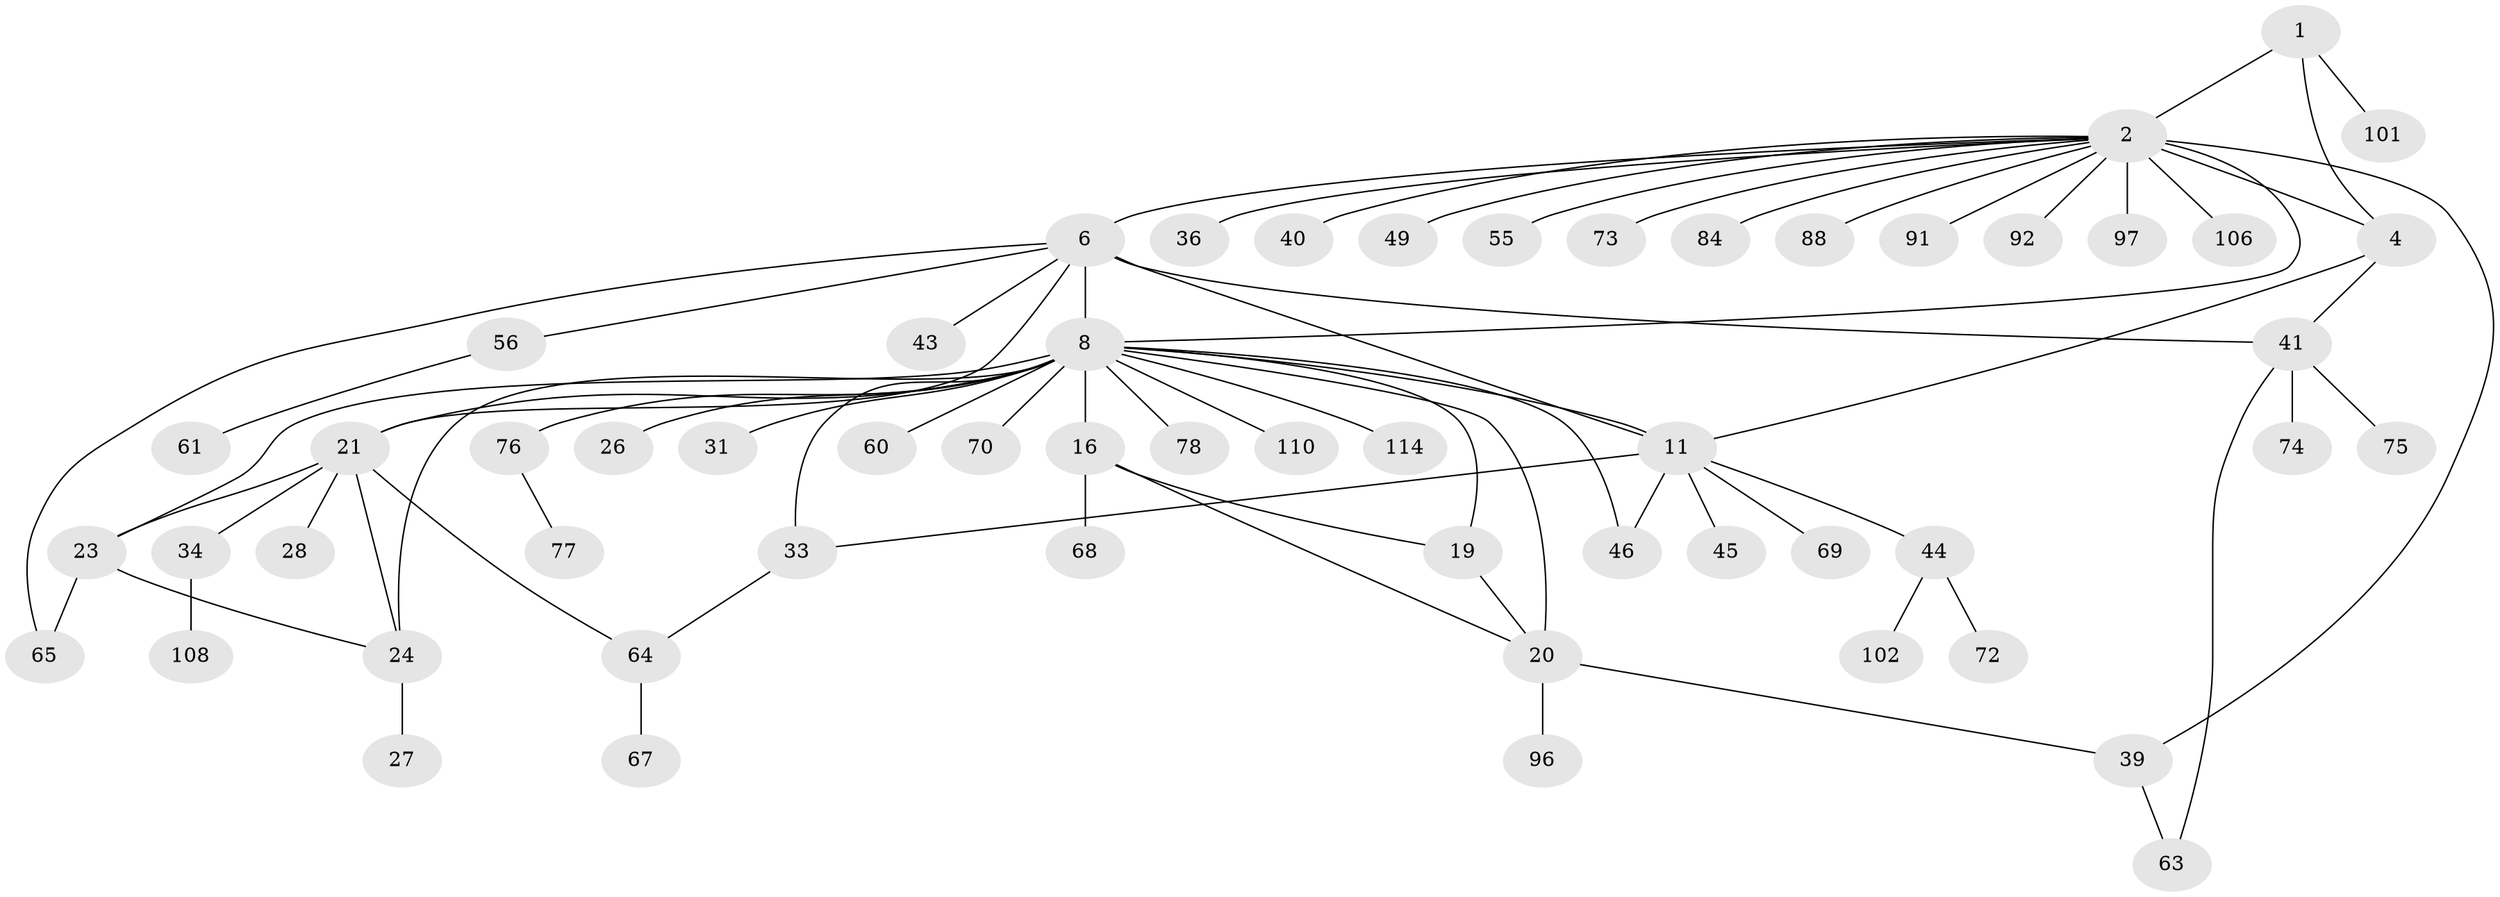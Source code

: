 // original degree distribution, {5: 0.05263157894736842, 9: 0.017543859649122806, 15: 0.008771929824561403, 6: 0.03508771929824561, 7: 0.043859649122807015, 11: 0.008771929824561403, 8: 0.03508771929824561, 10: 0.017543859649122806, 12: 0.008771929824561403, 1: 0.5614035087719298, 2: 0.14035087719298245, 3: 0.06140350877192982, 4: 0.008771929824561403}
// Generated by graph-tools (version 1.1) at 2025/16/03/09/25 04:16:09]
// undirected, 57 vertices, 74 edges
graph export_dot {
graph [start="1"]
  node [color=gray90,style=filled];
  1;
  2 [super="+3"];
  4 [super="+5"];
  6 [super="+48+7+50+104+113+30"];
  8 [super="+22+17+32+9"];
  11 [super="+12+112+80+14"];
  16 [super="+38+58+51+100"];
  19;
  20 [super="+53"];
  21 [super="+35+37+87+90"];
  23;
  24;
  26;
  27;
  28;
  31;
  33;
  34;
  36;
  39;
  40;
  41 [super="+62+89"];
  43;
  44;
  45;
  46;
  49;
  55;
  56;
  60;
  61;
  63;
  64;
  65 [super="+93"];
  67;
  68;
  69;
  70;
  72 [super="+109"];
  73;
  74;
  75;
  76;
  77;
  78;
  84 [super="+86"];
  88;
  91;
  92;
  96;
  97;
  101;
  102;
  106;
  108;
  110;
  114;
  1 -- 2 [weight=2];
  1 -- 4 [weight=2];
  1 -- 101;
  2 -- 4 [weight=4];
  2 -- 39;
  2 -- 40;
  2 -- 88;
  2 -- 91;
  2 -- 97;
  2 -- 36;
  2 -- 6;
  2 -- 73;
  2 -- 106;
  2 -- 49;
  2 -- 84;
  2 -- 55;
  2 -- 92;
  2 -- 8 [weight=2];
  4 -- 11;
  4 -- 41;
  6 -- 8 [weight=8];
  6 -- 65;
  6 -- 41;
  6 -- 43;
  6 -- 11 [weight=6];
  6 -- 21;
  6 -- 56;
  8 -- 33;
  8 -- 46;
  8 -- 19 [weight=3];
  8 -- 21 [weight=2];
  8 -- 23 [weight=2];
  8 -- 24 [weight=2];
  8 -- 70;
  8 -- 76;
  8 -- 78;
  8 -- 16 [weight=2];
  8 -- 20 [weight=2];
  8 -- 60;
  8 -- 31;
  8 -- 11;
  8 -- 114;
  8 -- 26;
  8 -- 110;
  11 -- 33;
  11 -- 45;
  11 -- 69;
  11 -- 44;
  11 -- 46;
  16 -- 19;
  16 -- 20;
  16 -- 68;
  19 -- 20;
  20 -- 39;
  20 -- 96;
  21 -- 23;
  21 -- 24;
  21 -- 28;
  21 -- 34;
  21 -- 64;
  23 -- 24;
  23 -- 65;
  24 -- 27;
  33 -- 64;
  34 -- 108;
  39 -- 63;
  41 -- 63;
  41 -- 74;
  41 -- 75;
  44 -- 72;
  44 -- 102;
  56 -- 61;
  64 -- 67;
  76 -- 77;
}
